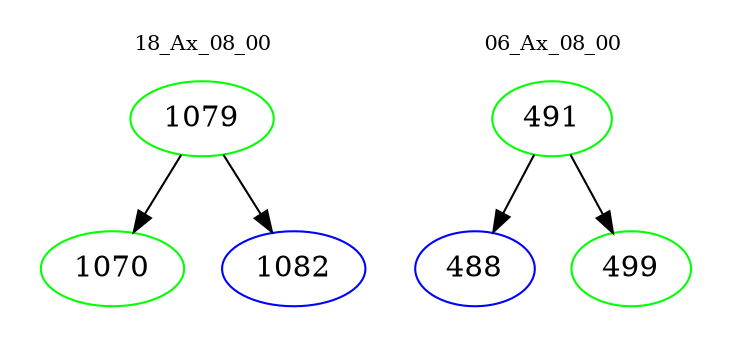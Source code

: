 digraph{
subgraph cluster_0 {
color = white
label = "18_Ax_08_00";
fontsize=10;
T0_1079 [label="1079", color="green"]
T0_1079 -> T0_1070 [color="black"]
T0_1070 [label="1070", color="green"]
T0_1079 -> T0_1082 [color="black"]
T0_1082 [label="1082", color="blue"]
}
subgraph cluster_1 {
color = white
label = "06_Ax_08_00";
fontsize=10;
T1_491 [label="491", color="green"]
T1_491 -> T1_488 [color="black"]
T1_488 [label="488", color="blue"]
T1_491 -> T1_499 [color="black"]
T1_499 [label="499", color="green"]
}
}
